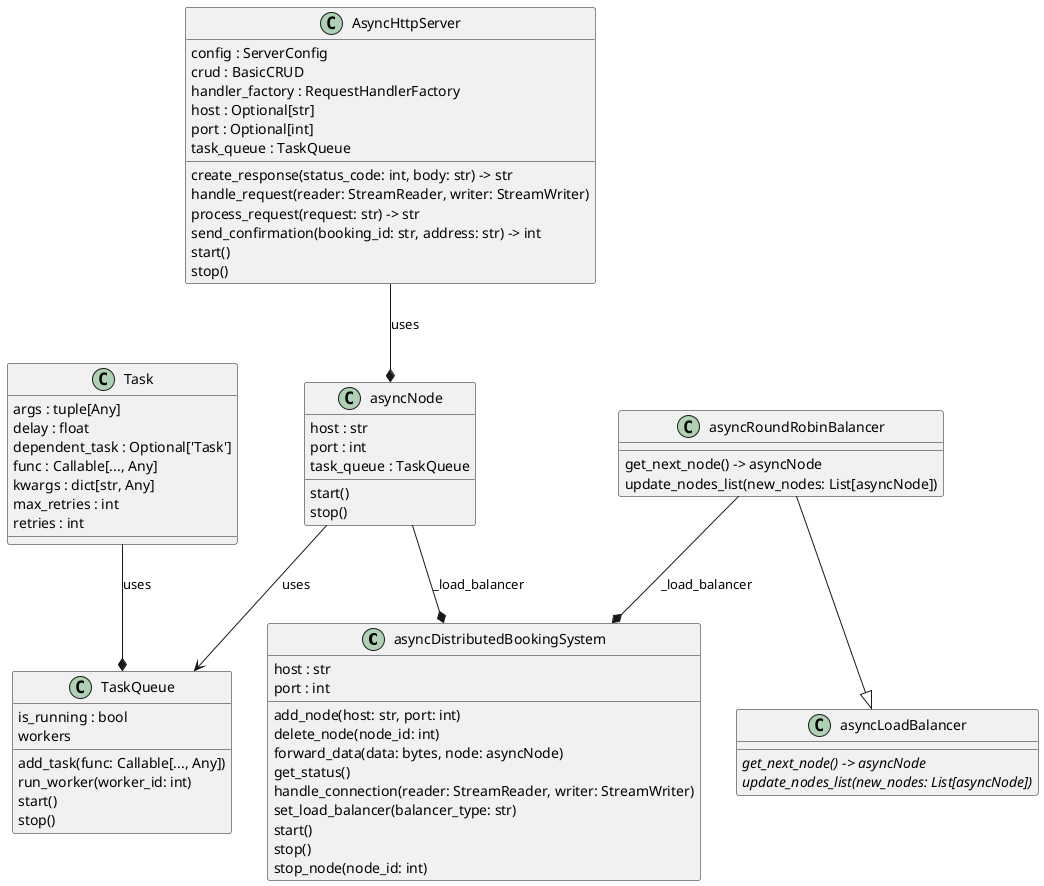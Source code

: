 @startuml classes_08-asyncDistributedSystem
set namespaceSeparator none
class "asyncDistributedBookingSystem"{
  host : str
  port : int
  add_node(host: str, port: int)
  delete_node(node_id: int)
  forward_data(data: bytes, node: asyncNode)
  get_status()
  handle_connection(reader: StreamReader, writer: StreamWriter)
  set_load_balancer(balancer_type: str)
  start()
  stop()
  stop_node(node_id: int)
}
class "asyncLoadBalancer"{
  {abstract}get_next_node() -> asyncNode
  {abstract}update_nodes_list(new_nodes: List[asyncNode])
}
class "asyncNode"{
  host : str
  port : int
  task_queue : TaskQueue
  start()
  stop()
}
class "asyncRoundRobinBalancer"{
  get_next_node() -> asyncNode
  update_nodes_list(new_nodes: List[asyncNode])
}
class "AsyncHttpServer"{
  config : ServerConfig
  crud : BasicCRUD
  handler_factory : RequestHandlerFactory
  host : Optional[str]
  port : Optional[int]
  task_queue : TaskQueue
  create_response(status_code: int, body: str) -> str
  handle_request(reader: StreamReader, writer: StreamWriter)
  process_request(request: str) -> str
  send_confirmation(booking_id: str, address: str) -> int
  start()
  stop()
}
class "Task"{
  args : tuple[Any]
  delay : float
  dependent_task : Optional['Task']
  func : Callable[..., Any]
  kwargs : dict[str, Any]
  max_retries : int
  retries : int
}
class "TaskQueue" {
  is_running : bool
  workers
  add_task(func: Callable[..., Any])
  run_worker(worker_id: int)
  start()
  stop()
}


asyncRoundRobinBalancer --|> asyncLoadBalancer
asyncRoundRobinBalancer --* asyncDistributedBookingSystem : _load_balancer
asyncNode --> TaskQueue : uses
asyncNode --* asyncDistributedBookingSystem : _load_balancer
AsyncHttpServer --* asyncNode: uses
Task --* TaskQueue  : uses

@enduml
